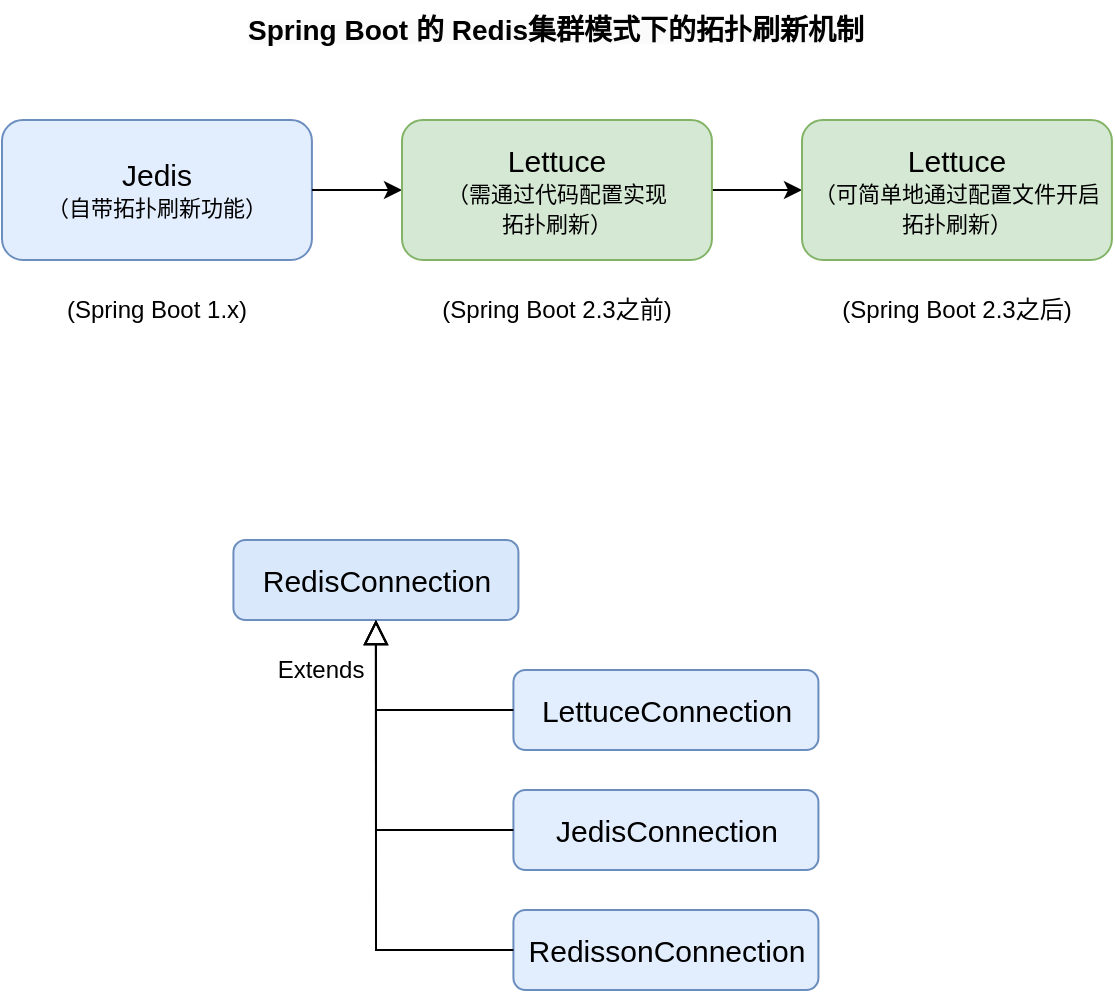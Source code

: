 <mxfile version="20.8.16" type="device"><diagram name="Page-1" id="iPGYzBBWpLl1os_605m1"><mxGraphModel dx="714" dy="423" grid="1" gridSize="10" guides="1" tooltips="1" connect="1" arrows="1" fold="1" page="1" pageScale="1" pageWidth="827" pageHeight="1169" math="0" shadow="0"><root><mxCell id="0"/><mxCell id="1" parent="0"/><mxCell id="tHbqxB4sIJTgXiePsj9b-1" value="&lt;font style=&quot;font-size: 15px;&quot;&gt;RedisConnection&lt;/font&gt;" style="rounded=1;whiteSpace=wrap;html=1;verticalAlign=middle;fillColor=#dae8fc;strokeColor=#6c8ebf;" parent="1" vertex="1"><mxGeometry x="195.71" y="460" width="142.5" height="40" as="geometry"/></mxCell><mxCell id="tHbqxB4sIJTgXiePsj9b-2" value="&lt;font style=&quot;font-size: 15px;&quot;&gt;LettuceConnection&lt;/font&gt;" style="rounded=1;whiteSpace=wrap;html=1;verticalAlign=middle;fillColor=#E2EDFD;strokeColor=#6c8ebf;" parent="1" vertex="1"><mxGeometry x="335.71" y="525" width="152.5" height="40" as="geometry"/></mxCell><mxCell id="tHbqxB4sIJTgXiePsj9b-3" value="&lt;font style=&quot;font-size: 15px;&quot;&gt;JedisConnection&lt;/font&gt;" style="rounded=1;whiteSpace=wrap;html=1;verticalAlign=middle;fillColor=#E2EDFD;strokeColor=#6c8ebf;" parent="1" vertex="1"><mxGeometry x="335.71" y="585" width="152.5" height="40" as="geometry"/></mxCell><mxCell id="tHbqxB4sIJTgXiePsj9b-4" value="&lt;font style=&quot;font-size: 15px;&quot;&gt;RedissonConnection&lt;/font&gt;" style="rounded=1;whiteSpace=wrap;html=1;verticalAlign=middle;fillColor=#E2EDFD;strokeColor=#6c8ebf;" parent="1" vertex="1"><mxGeometry x="335.71" y="645" width="152.5" height="40" as="geometry"/></mxCell><mxCell id="tHbqxB4sIJTgXiePsj9b-5" value="" style="endArrow=block;html=1;rounded=0;exitX=0;exitY=0.5;exitDx=0;exitDy=0;edgeStyle=orthogonalEdgeStyle;entryX=0.5;entryY=1;entryDx=0;entryDy=0;endFill=0;endSize=10;" parent="1" source="tHbqxB4sIJTgXiePsj9b-2" target="tHbqxB4sIJTgXiePsj9b-1" edge="1"><mxGeometry width="50" height="50" relative="1" as="geometry"><mxPoint x="458.21" y="155" as="sourcePoint"/><mxPoint x="215.71" y="355" as="targetPoint"/></mxGeometry></mxCell><mxCell id="tHbqxB4sIJTgXiePsj9b-6" value="" style="endArrow=block;html=1;rounded=0;exitX=0;exitY=0.5;exitDx=0;exitDy=0;edgeStyle=orthogonalEdgeStyle;entryX=0.5;entryY=1;entryDx=0;entryDy=0;endFill=0;endSize=10;" parent="1" source="tHbqxB4sIJTgXiePsj9b-3" target="tHbqxB4sIJTgXiePsj9b-1" edge="1"><mxGeometry width="50" height="50" relative="1" as="geometry"><mxPoint x="345.71" y="555" as="sourcePoint"/><mxPoint x="334.46" y="495" as="targetPoint"/></mxGeometry></mxCell><mxCell id="tHbqxB4sIJTgXiePsj9b-7" value="" style="endArrow=block;html=1;rounded=0;exitX=0;exitY=0.5;exitDx=0;exitDy=0;edgeStyle=orthogonalEdgeStyle;entryX=0.5;entryY=1;entryDx=0;entryDy=0;endFill=0;endSize=10;" parent="1" source="tHbqxB4sIJTgXiePsj9b-4" target="tHbqxB4sIJTgXiePsj9b-1" edge="1"><mxGeometry width="50" height="50" relative="1" as="geometry"><mxPoint x="345.71" y="615" as="sourcePoint"/><mxPoint x="334.46" y="495" as="targetPoint"/></mxGeometry></mxCell><mxCell id="tHbqxB4sIJTgXiePsj9b-8" value="Extends" style="text;html=1;align=center;verticalAlign=middle;resizable=0;points=[];autosize=1;strokeColor=none;fillColor=none;" parent="1" vertex="1"><mxGeometry x="204" y="510" width="70" height="30" as="geometry"/></mxCell><mxCell id="MpNB-7CQvZ0FvGpciY06-2" value="&lt;font style=&quot;&quot;&gt;&lt;span style=&quot;font-size: 15px;&quot;&gt;Jedis&lt;/span&gt;&lt;br&gt;&lt;font style=&quot;font-size: 11px;&quot;&gt;（自带拓扑刷新功能）&lt;/font&gt;&lt;br&gt;&lt;/font&gt;" style="rounded=1;whiteSpace=wrap;html=1;verticalAlign=middle;fillColor=#E2EDFD;strokeColor=#6c8ebf;" vertex="1" parent="1"><mxGeometry x="80" y="250" width="154.96" height="70" as="geometry"/></mxCell><mxCell id="MpNB-7CQvZ0FvGpciY06-4" value="(Spring Boot 1.x)" style="text;html=1;align=center;verticalAlign=middle;resizable=0;points=[];autosize=1;strokeColor=none;fillColor=none;" vertex="1" parent="1"><mxGeometry x="102.48" y="330" width="110" height="30" as="geometry"/></mxCell><mxCell id="MpNB-7CQvZ0FvGpciY06-5" value="(Spring Boot 2.3之前)" style="text;html=1;align=center;verticalAlign=middle;resizable=0;points=[];autosize=1;strokeColor=none;fillColor=none;" vertex="1" parent="1"><mxGeometry x="287.48" y="330" width="140" height="30" as="geometry"/></mxCell><mxCell id="MpNB-7CQvZ0FvGpciY06-6" value="(Spring Boot 2.3之后)" style="text;html=1;align=center;verticalAlign=middle;resizable=0;points=[];autosize=1;strokeColor=none;fillColor=none;" vertex="1" parent="1"><mxGeometry x="487.48" y="330" width="140" height="30" as="geometry"/></mxCell><mxCell id="MpNB-7CQvZ0FvGpciY06-7" value="" style="endArrow=classic;html=1;rounded=0;exitX=1;exitY=0.5;exitDx=0;exitDy=0;entryX=0;entryY=0.5;entryDx=0;entryDy=0;" edge="1" parent="1" source="MpNB-7CQvZ0FvGpciY06-2" target="MpNB-7CQvZ0FvGpciY06-9"><mxGeometry width="50" height="50" relative="1" as="geometry"><mxPoint x="230" y="420" as="sourcePoint"/><mxPoint x="298.96" y="300" as="targetPoint"/></mxGeometry></mxCell><mxCell id="MpNB-7CQvZ0FvGpciY06-8" value="" style="endArrow=classic;html=1;rounded=0;exitX=1;exitY=0.5;exitDx=0;exitDy=0;entryX=0;entryY=0.5;entryDx=0;entryDy=0;" edge="1" parent="1" source="MpNB-7CQvZ0FvGpciY06-9" target="MpNB-7CQvZ0FvGpciY06-10"><mxGeometry width="50" height="50" relative="1" as="geometry"><mxPoint x="445.0" y="284.66" as="sourcePoint"/><mxPoint x="526.04" y="284.66" as="targetPoint"/></mxGeometry></mxCell><mxCell id="MpNB-7CQvZ0FvGpciY06-9" value="&lt;font style=&quot;&quot;&gt;&lt;span style=&quot;font-size: 15px;&quot;&gt;Lettuce&lt;/span&gt;&lt;br&gt;&lt;font style=&quot;font-size: 11px;&quot;&gt;（需通过代码配置实现&lt;br&gt;拓扑刷新）&lt;/font&gt;&lt;br&gt;&lt;/font&gt;" style="rounded=1;whiteSpace=wrap;html=1;verticalAlign=middle;fillColor=#d5e8d4;strokeColor=#82b366;" vertex="1" parent="1"><mxGeometry x="280" y="250" width="154.96" height="70" as="geometry"/></mxCell><mxCell id="MpNB-7CQvZ0FvGpciY06-10" value="&lt;font style=&quot;&quot;&gt;&lt;span style=&quot;font-size: 15px;&quot;&gt;Lettuce&lt;/span&gt;&lt;br&gt;&lt;font style=&quot;font-size: 11px;&quot;&gt;（可简单地通过配置文件开启&lt;br&gt;拓扑刷新）&lt;/font&gt;&lt;br&gt;&lt;/font&gt;" style="rounded=1;whiteSpace=wrap;html=1;verticalAlign=middle;fillColor=#d5e8d4;strokeColor=#82b366;" vertex="1" parent="1"><mxGeometry x="480" y="250" width="154.96" height="70" as="geometry"/></mxCell><mxCell id="MpNB-7CQvZ0FvGpciY06-11" value="&lt;span style=&quot;color: rgb(0, 0, 0); font-family: Helvetica; font-style: normal; font-variant-ligatures: normal; font-variant-caps: normal; letter-spacing: normal; orphans: 2; text-indent: 0px; text-transform: none; widows: 2; word-spacing: 0px; -webkit-text-stroke-width: 0px; background-color: rgb(251, 251, 251); text-decoration-thickness: initial; text-decoration-style: initial; text-decoration-color: initial; float: none; display: inline !important;&quot;&gt;&lt;b style=&quot;&quot;&gt;&lt;font style=&quot;font-size: 14px;&quot;&gt;Spring Boot 的 Redis集群模式下的拓扑刷新机制&lt;/font&gt;&lt;/b&gt;&lt;/span&gt;" style="text;whiteSpace=wrap;html=1;fontSize=11;align=center;" vertex="1" parent="1"><mxGeometry x="199.48" y="190" width="316" height="40" as="geometry"/></mxCell></root></mxGraphModel></diagram></mxfile>